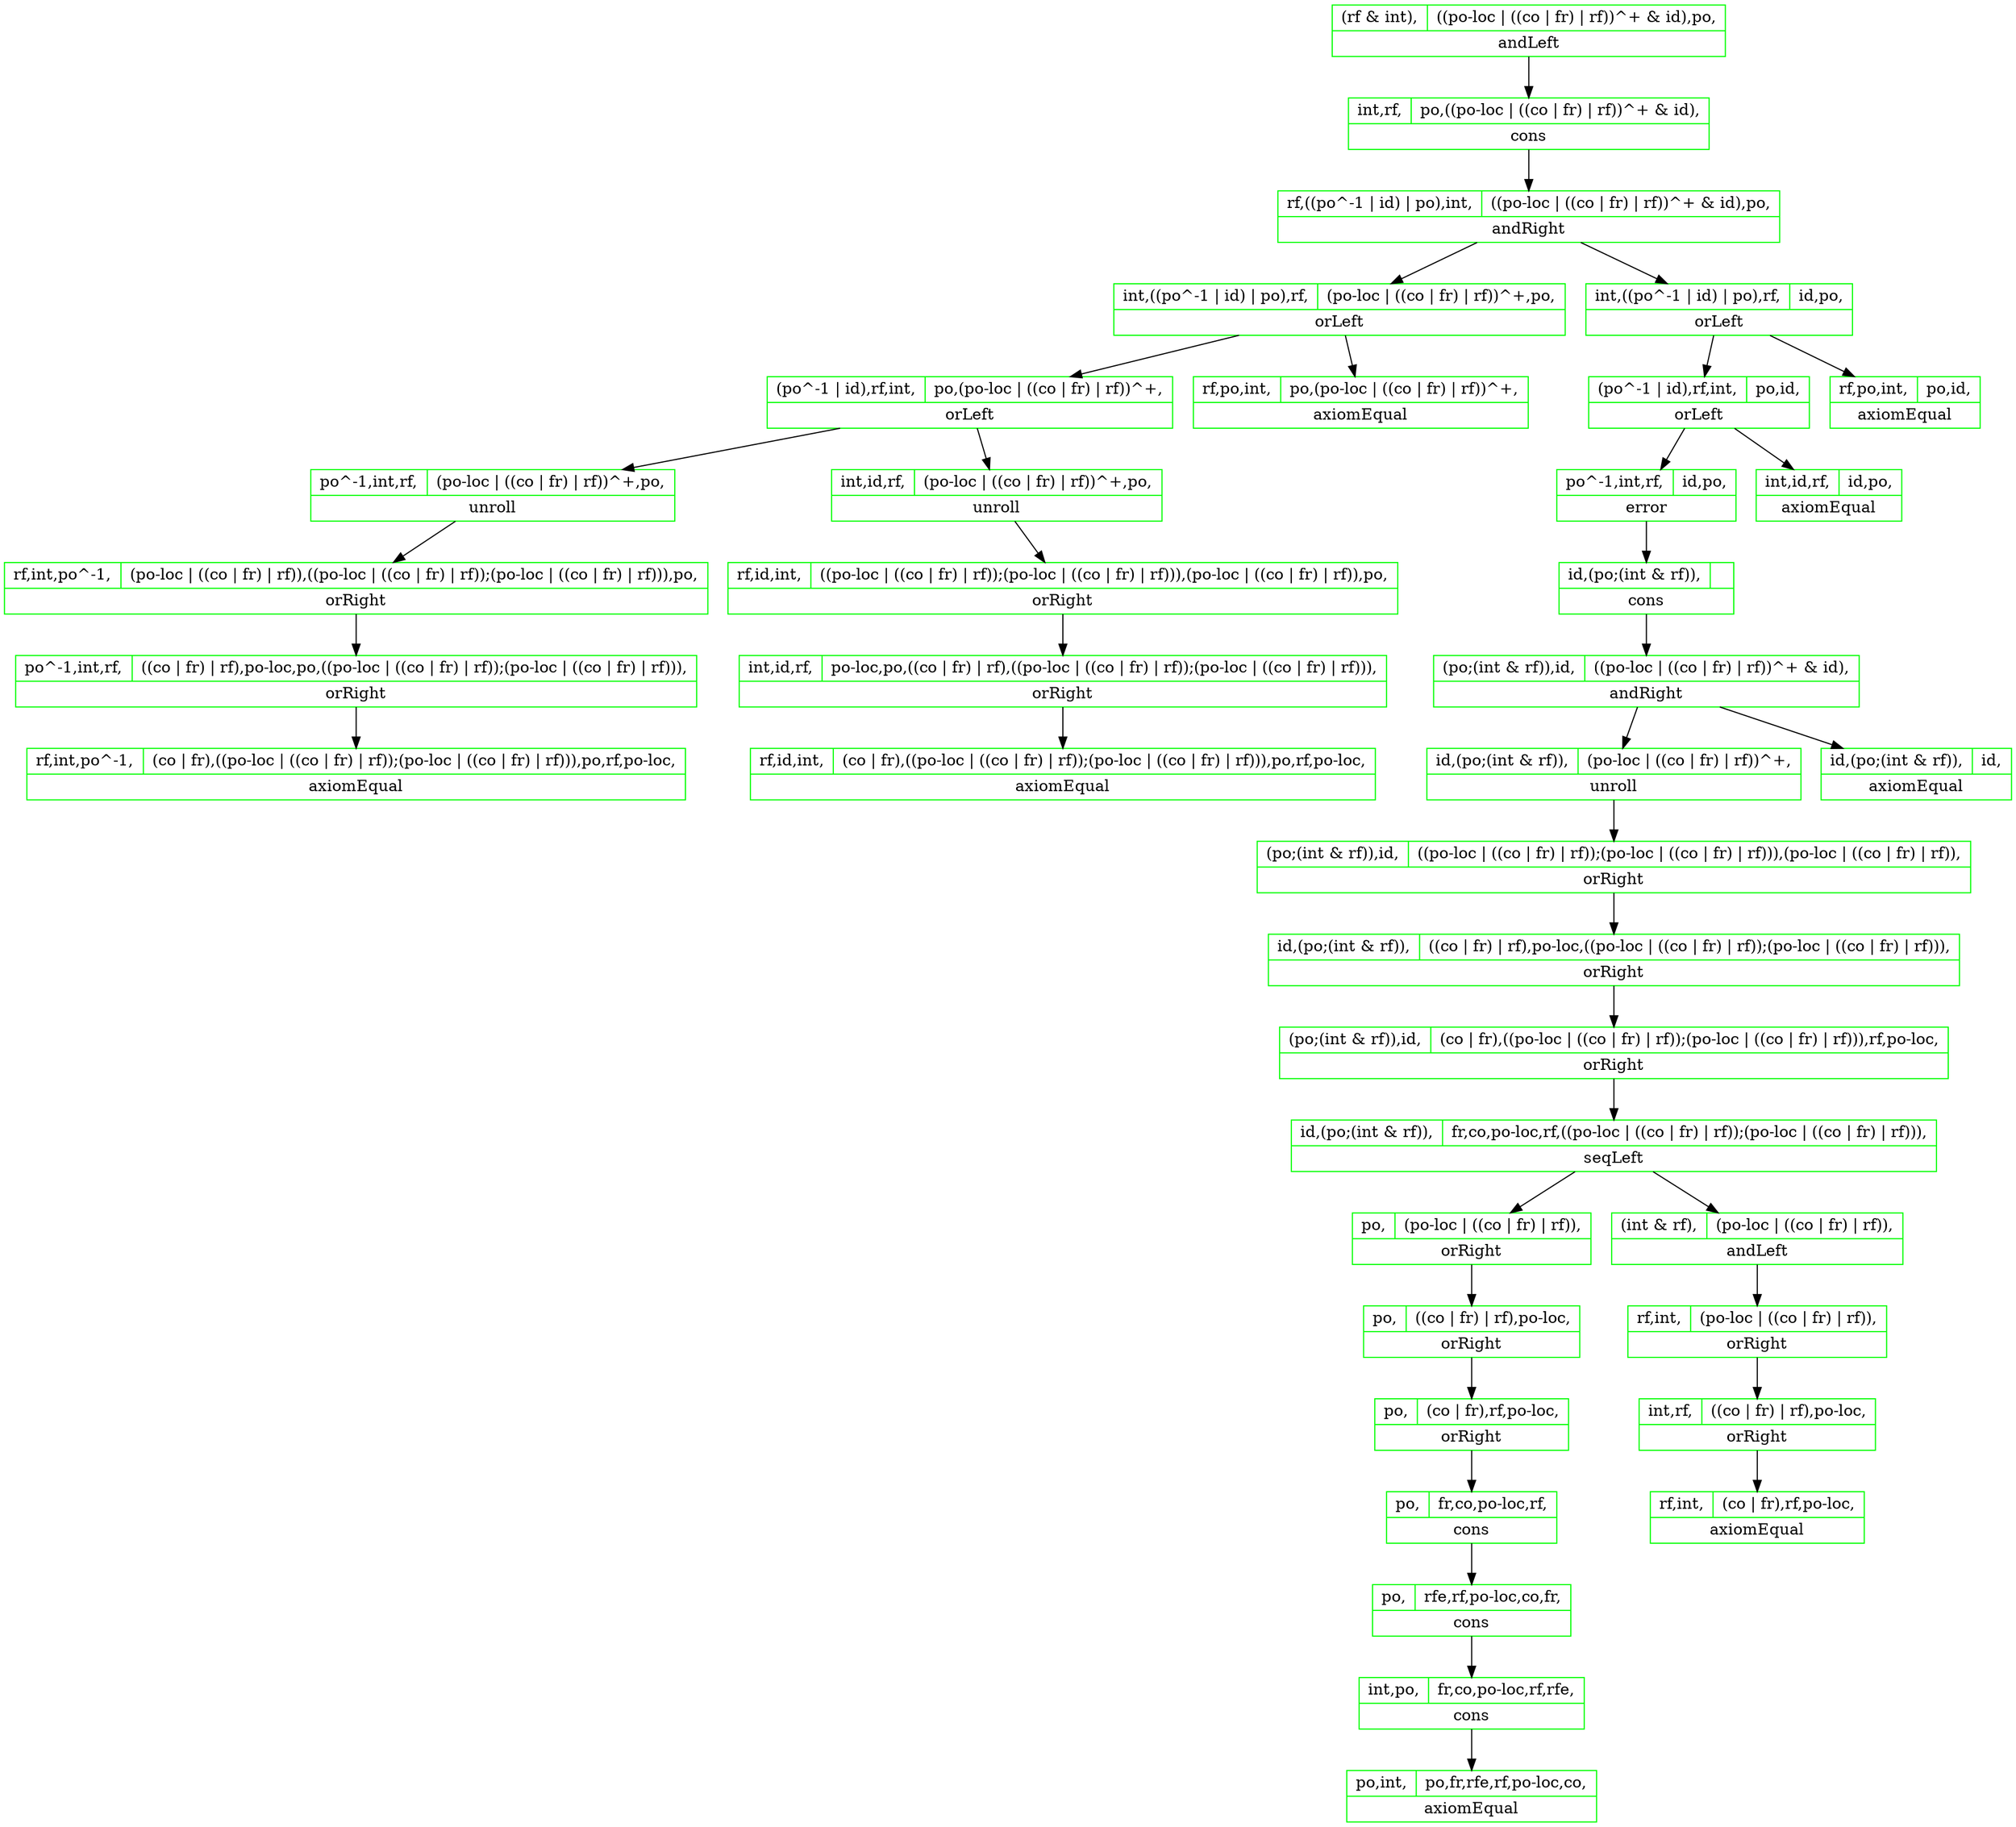 digraph { 
node [shape=record];
"0x7fc7b7f07c88"[label="{{(rf & int), | ((po-loc \| ((co \| fr) \| rf))^+ & id),po,} | andLeft}", color=green];
"0x7fc7b7f1be28"[label="{{int,rf, | po,((po-loc \| ((co \| fr) \| rf))^+ & id),} | cons}", color=green];
"0x7fc7b7f1e9b8"[label="{{rf,((po^-1 \| id) \| po),int, | ((po-loc \| ((co \| fr) \| rf))^+ & id),po,} | andRight}", color=green];
"0x7fc7b7f0ff58"[label="{{int,((po^-1 \| id) \| po),rf, | (po-loc \| ((co \| fr) \| rf))^+,po,} | orLeft}", color=green];
"0x7fc7b7f20cb8"[label="{{(po^-1 \| id),rf,int, | po,(po-loc \| ((co \| fr) \| rf))^+,} | orLeft}", color=green];
"0x7fc7b7f21e08"[label="{{po^-1,int,rf, | (po-loc \| ((co \| fr) \| rf))^+,po,} | unroll}", color=green];
"0x7fc7b7f226c8"[label="{{rf,int,po^-1, | (po-loc \| ((co \| fr) \| rf)),((po-loc \| ((co \| fr) \| rf));(po-loc \| ((co \| fr) \| rf))),po,} | orRight}", color=green];
"0x7fc7b7f22948"[label="{{po^-1,int,rf, | ((co \| fr) \| rf),po-loc,po,((po-loc \| ((co \| fr) \| rf));(po-loc \| ((co \| fr) \| rf))),} | orRight}", color=green];
"0x7fc7b7f22b08"[label="{{rf,int,po^-1, | (co \| fr),((po-loc \| ((co \| fr) \| rf));(po-loc \| ((co \| fr) \| rf))),po,rf,po-loc,} | axiomEqual}", color=green];
"0x7fc7b7f22948" -> "0x7fc7b7f22b08";
"0x7fc7b7f226c8" -> "0x7fc7b7f22948";
"0x7fc7b7f21e08" -> "0x7fc7b7f226c8";
"0x7fc7b7f20cb8" -> "0x7fc7b7f21e08";
"0x7fc7b7f21f28"[label="{{int,id,rf, | (po-loc \| ((co \| fr) \| rf))^+,po,} | unroll}", color=green];
"0x7fc7b7f220a8"[label="{{rf,id,int, | ((po-loc \| ((co \| fr) \| rf));(po-loc \| ((co \| fr) \| rf))),(po-loc \| ((co \| fr) \| rf)),po,} | orRight}", color=green];
"0x7fc7b7f22338"[label="{{int,id,rf, | po-loc,po,((co \| fr) \| rf),((po-loc \| ((co \| fr) \| rf));(po-loc \| ((co \| fr) \| rf))),} | orRight}", color=green];
"0x7fc7b7f224f8"[label="{{rf,id,int, | (co \| fr),((po-loc \| ((co \| fr) \| rf));(po-loc \| ((co \| fr) \| rf))),po,rf,po-loc,} | axiomEqual}", color=green];
"0x7fc7b7f22338" -> "0x7fc7b7f224f8";
"0x7fc7b7f220a8" -> "0x7fc7b7f22338";
"0x7fc7b7f21f28" -> "0x7fc7b7f220a8";
"0x7fc7b7f20cb8" -> "0x7fc7b7f21f28";
"0x7fc7b7f0ff58" -> "0x7fc7b7f20cb8";
"0x7fc7b7f20d58"[label="{{rf,po,int, | po,(po-loc \| ((co \| fr) \| rf))^+,} | axiomEqual}", color=green];
"0x7fc7b7f0ff58" -> "0x7fc7b7f20d58";
"0x7fc7b7f1e9b8" -> "0x7fc7b7f0ff58";
"0x7fc7b7f1fbd8"[label="{{int,((po^-1 \| id) \| po),rf, | id,po,} | orLeft}", color=green];
"0x7fc7b7f1fc78"[label="{{(po^-1 \| id),rf,int, | po,id,} | orLeft}", color=green];
"0x7fc7b7f1d8d8"[label="{{po^-1,int,rf, | id,po,} | error}", color=green];
"0x7fc7b7f20278"[label="{{id,(po;(int & rf)), | } | cons}", color=green];
"0x7fc7b7f201d8"[label="{{(po;(int & rf)),id, | ((po-loc \| ((co \| fr) \| rf))^+ & id),} | andRight}", color=green];
"0x7fc7b7f20398"[label="{{id,(po;(int & rf)), | (po-loc \| ((co \| fr) \| rf))^+,} | unroll}", color=green];
"0x7fc7b7f204f8"[label="{{(po;(int & rf)),id, | ((po-loc \| ((co \| fr) \| rf));(po-loc \| ((co \| fr) \| rf))),(po-loc \| ((co \| fr) \| rf)),} | orRight}", color=green];
"0x7fc7b7f206d8"[label="{{id,(po;(int & rf)), | ((co \| fr) \| rf),po-loc,((po-loc \| ((co \| fr) \| rf));(po-loc \| ((co \| fr) \| rf))),} | orRight}", color=green];
"0x7fc7b7f20818"[label="{{(po;(int & rf)),id, | (co \| fr),((po-loc \| ((co \| fr) \| rf));(po-loc \| ((co \| fr) \| rf))),rf,po-loc,} | orRight}", color=green];
"0x7fc7b7f209b8"[label="{{id,(po;(int & rf)), | fr,co,po-loc,rf,((po-loc \| ((co \| fr) \| rf));(po-loc \| ((co \| fr) \| rf))),} | seqLeft}", color=green];
"0x7fc7b7f20ef8"[label="{{po, | (po-loc \| ((co \| fr) \| rf)),} | orRight}", color=green];
"0x7fc7b7f21478"[label="{{po, | ((co \| fr) \| rf),po-loc,} | orRight}", color=green];
"0x7fc7b7f21588"[label="{{po, | (co \| fr),rf,po-loc,} | orRight}", color=green];
"0x7fc7b7f216f8"[label="{{po, | fr,co,po-loc,rf,} | cons}", color=green];
"0x7fc7b7f21868"[label="{{po, | rfe,rf,po-loc,co,fr,} | cons}", color=green];
"0x7fc7b7f21a08"[label="{{int,po, | fr,co,po-loc,rf,rfe,} | cons}", color=green];
"0x7fc7b7f21bc8"[label="{{po,int, | po,fr,rfe,rf,po-loc,co,} | axiomEqual}", color=green];
"0x7fc7b7f21a08" -> "0x7fc7b7f21bc8";
"0x7fc7b7f21868" -> "0x7fc7b7f21a08";
"0x7fc7b7f216f8" -> "0x7fc7b7f21868";
"0x7fc7b7f21588" -> "0x7fc7b7f216f8";
"0x7fc7b7f21478" -> "0x7fc7b7f21588";
"0x7fc7b7f20ef8" -> "0x7fc7b7f21478";
"0x7fc7b7f209b8" -> "0x7fc7b7f20ef8";
"0x7fc7b7f20f98"[label="{{(int & rf), | (po-loc \| ((co \| fr) \| rf)),} | andLeft}", color=green];
"0x7fc7b7f210e8"[label="{{rf,int, | (po-loc \| ((co \| fr) \| rf)),} | orRight}", color=green];
"0x7fc7b7f211e8"[label="{{int,rf, | ((co \| fr) \| rf),po-loc,} | orRight}", color=green];
"0x7fc7b7f212e8"[label="{{rf,int, | (co \| fr),rf,po-loc,} | axiomEqual}", color=green];
"0x7fc7b7f211e8" -> "0x7fc7b7f212e8";
"0x7fc7b7f210e8" -> "0x7fc7b7f211e8";
"0x7fc7b7f20f98" -> "0x7fc7b7f210e8";
"0x7fc7b7f209b8" -> "0x7fc7b7f20f98";
"0x7fc7b7f20818" -> "0x7fc7b7f209b8";
"0x7fc7b7f206d8" -> "0x7fc7b7f20818";
"0x7fc7b7f204f8" -> "0x7fc7b7f206d8";
"0x7fc7b7f20398" -> "0x7fc7b7f204f8";
"0x7fc7b7f201d8" -> "0x7fc7b7f20398";
"0x7fc7b7f20438"[label="{{id,(po;(int & rf)), | id,} | axiomEqual}", color=green];
"0x7fc7b7f201d8" -> "0x7fc7b7f20438";
"0x7fc7b7f20278" -> "0x7fc7b7f201d8";
"0x7fc7b7f1d8d8" -> "0x7fc7b7f20278";
"0x7fc7b7f1fc78" -> "0x7fc7b7f1d8d8";
"0x7fc7b7f1d978"[label="{{int,id,rf, | id,po,} | axiomEqual}", color=green];
"0x7fc7b7f1fc78" -> "0x7fc7b7f1d978";
"0x7fc7b7f1fbd8" -> "0x7fc7b7f1fc78";
"0x7fc7b7f1d838"[label="{{rf,po,int, | po,id,} | axiomEqual}", color=green];
"0x7fc7b7f1fbd8" -> "0x7fc7b7f1d838";
"0x7fc7b7f1e9b8" -> "0x7fc7b7f1fbd8";
"0x7fc7b7f1be28" -> "0x7fc7b7f1e9b8";
"0x7fc7b7f07c88" -> "0x7fc7b7f1be28";
}